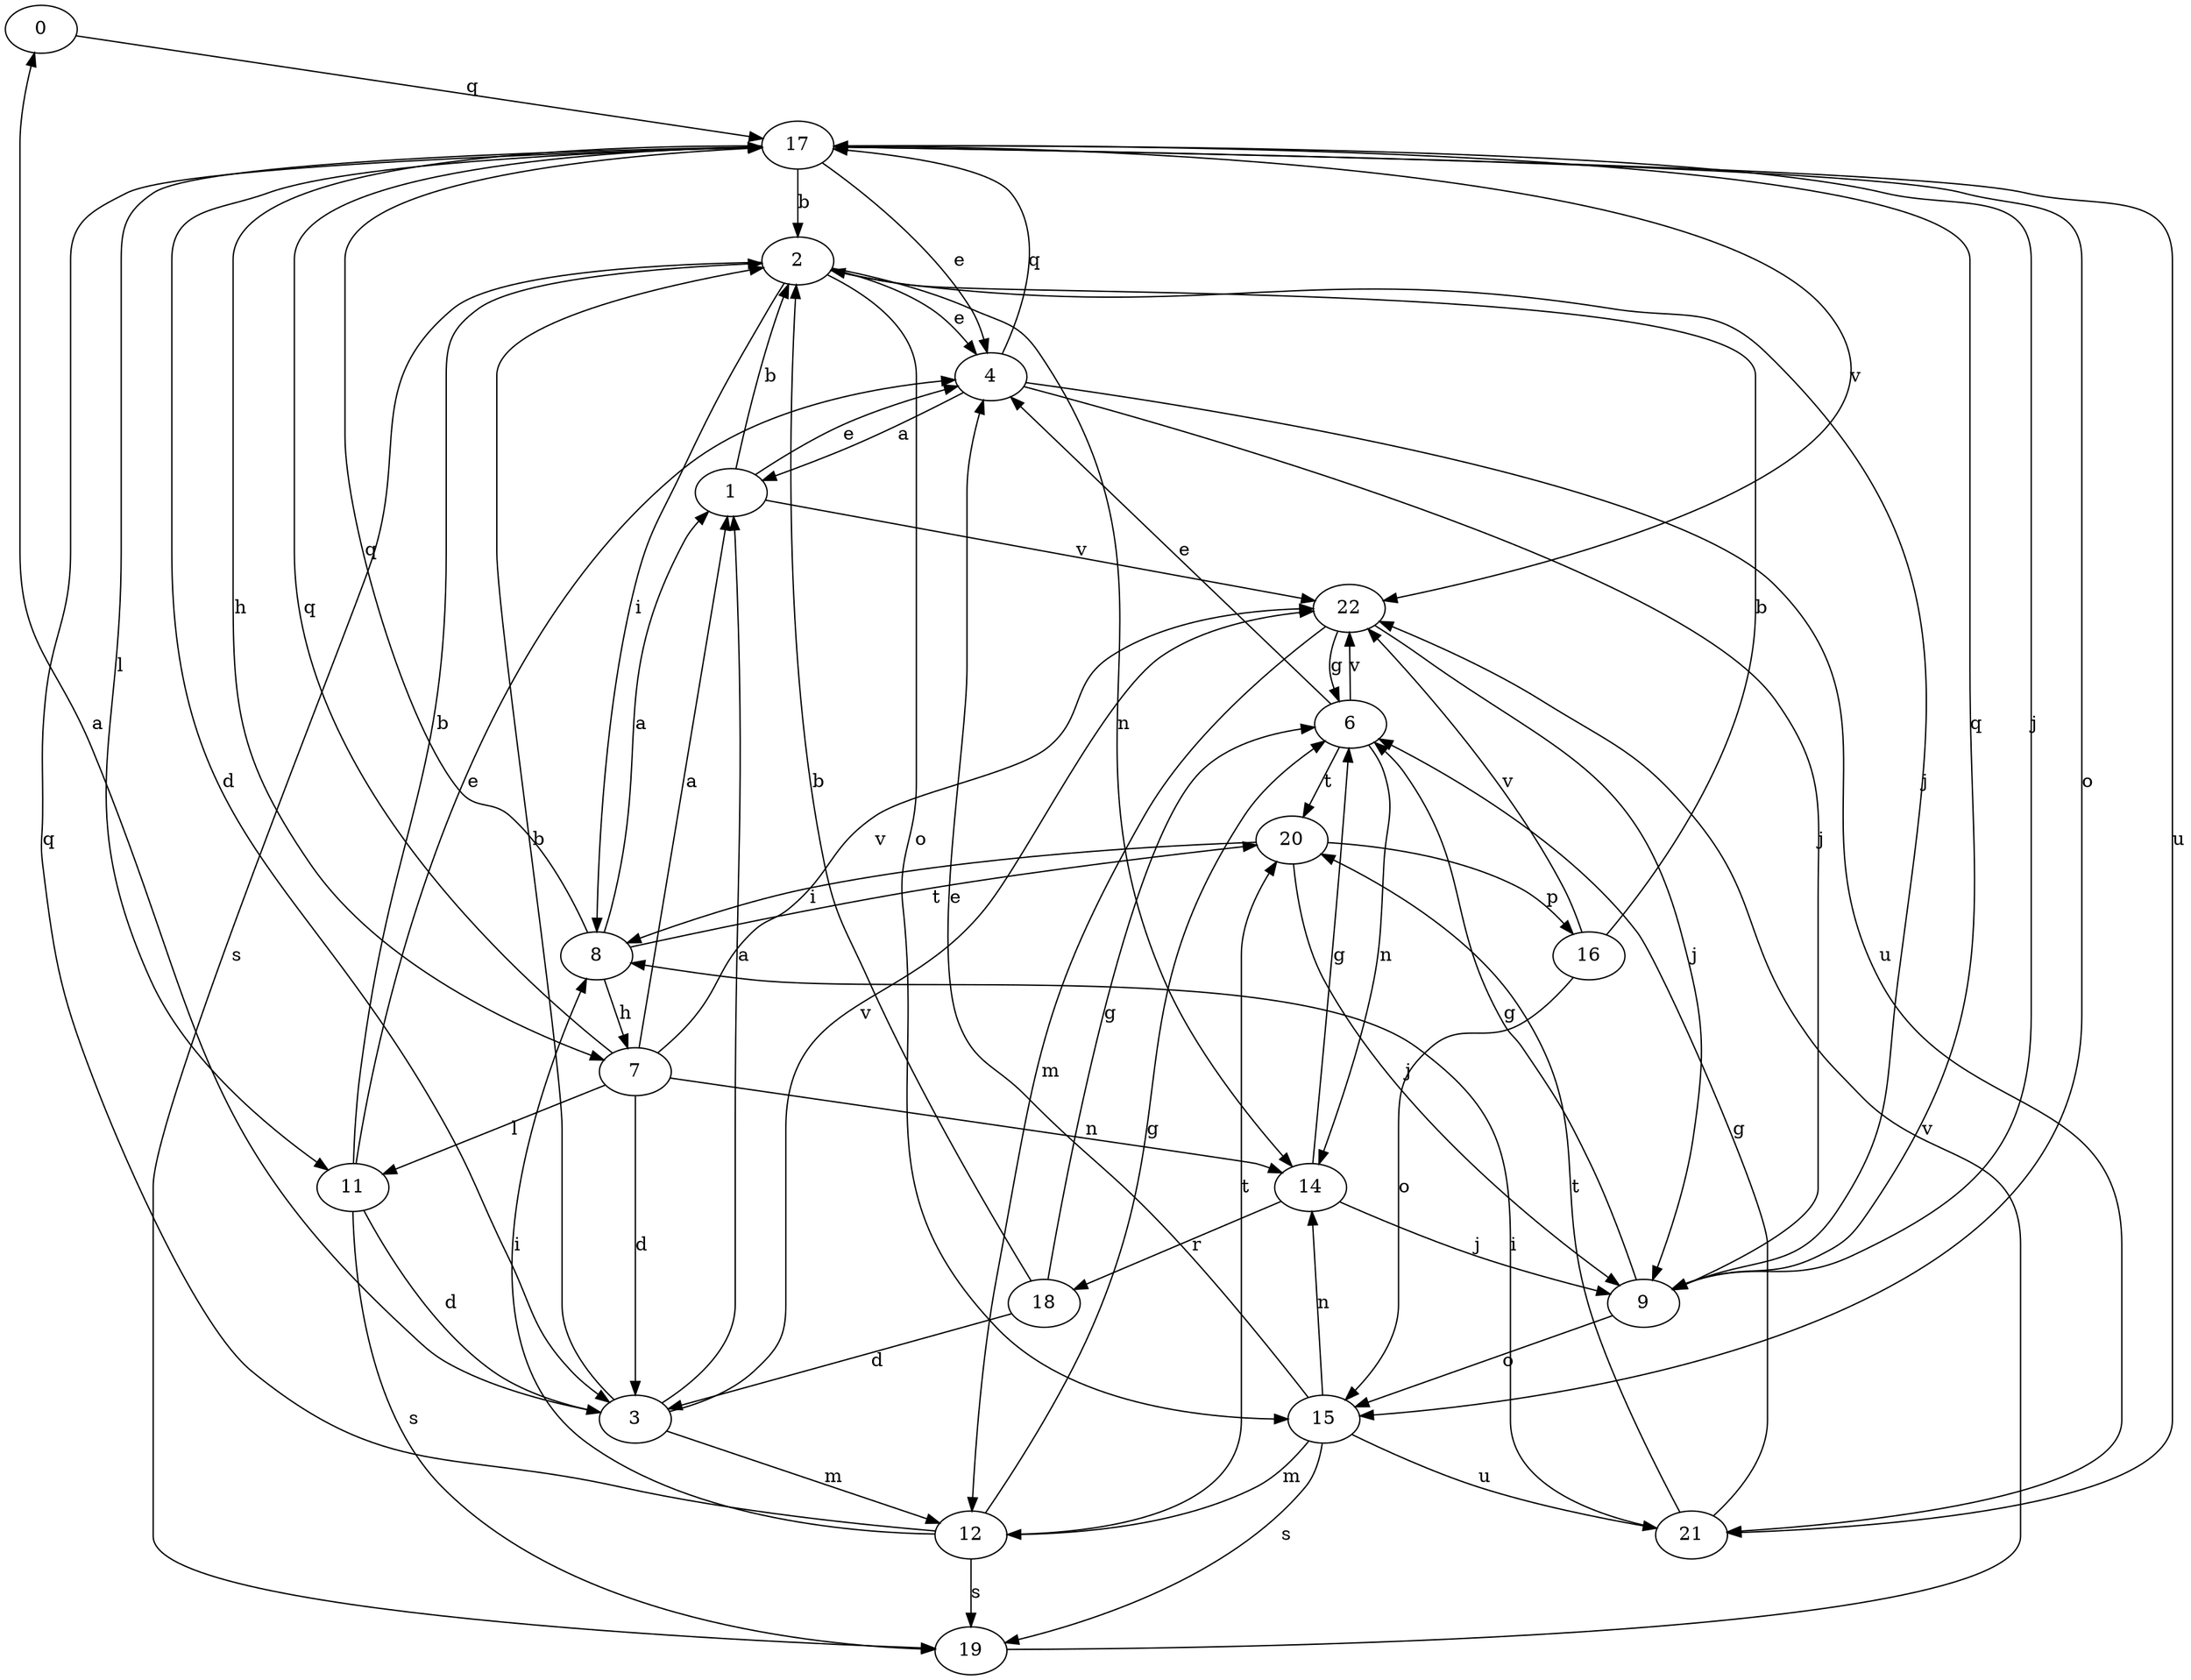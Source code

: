 strict digraph  {
0;
1;
2;
3;
4;
6;
7;
8;
9;
11;
12;
14;
15;
16;
17;
18;
19;
20;
21;
22;
0 -> 17  [label=q];
1 -> 2  [label=b];
1 -> 4  [label=e];
1 -> 22  [label=v];
2 -> 4  [label=e];
2 -> 8  [label=i];
2 -> 9  [label=j];
2 -> 14  [label=n];
2 -> 15  [label=o];
2 -> 19  [label=s];
3 -> 0  [label=a];
3 -> 1  [label=a];
3 -> 2  [label=b];
3 -> 12  [label=m];
3 -> 22  [label=v];
4 -> 1  [label=a];
4 -> 9  [label=j];
4 -> 17  [label=q];
4 -> 21  [label=u];
6 -> 4  [label=e];
6 -> 14  [label=n];
6 -> 20  [label=t];
6 -> 22  [label=v];
7 -> 1  [label=a];
7 -> 3  [label=d];
7 -> 11  [label=l];
7 -> 14  [label=n];
7 -> 17  [label=q];
7 -> 22  [label=v];
8 -> 1  [label=a];
8 -> 7  [label=h];
8 -> 17  [label=q];
8 -> 20  [label=t];
9 -> 6  [label=g];
9 -> 15  [label=o];
9 -> 17  [label=q];
11 -> 2  [label=b];
11 -> 3  [label=d];
11 -> 4  [label=e];
11 -> 19  [label=s];
12 -> 6  [label=g];
12 -> 8  [label=i];
12 -> 17  [label=q];
12 -> 19  [label=s];
12 -> 20  [label=t];
14 -> 6  [label=g];
14 -> 9  [label=j];
14 -> 18  [label=r];
15 -> 4  [label=e];
15 -> 12  [label=m];
15 -> 14  [label=n];
15 -> 19  [label=s];
15 -> 21  [label=u];
16 -> 2  [label=b];
16 -> 15  [label=o];
16 -> 22  [label=v];
17 -> 2  [label=b];
17 -> 3  [label=d];
17 -> 4  [label=e];
17 -> 7  [label=h];
17 -> 9  [label=j];
17 -> 11  [label=l];
17 -> 15  [label=o];
17 -> 21  [label=u];
17 -> 22  [label=v];
18 -> 2  [label=b];
18 -> 3  [label=d];
18 -> 6  [label=g];
19 -> 22  [label=v];
20 -> 8  [label=i];
20 -> 9  [label=j];
20 -> 16  [label=p];
21 -> 6  [label=g];
21 -> 8  [label=i];
21 -> 20  [label=t];
22 -> 6  [label=g];
22 -> 9  [label=j];
22 -> 12  [label=m];
}
